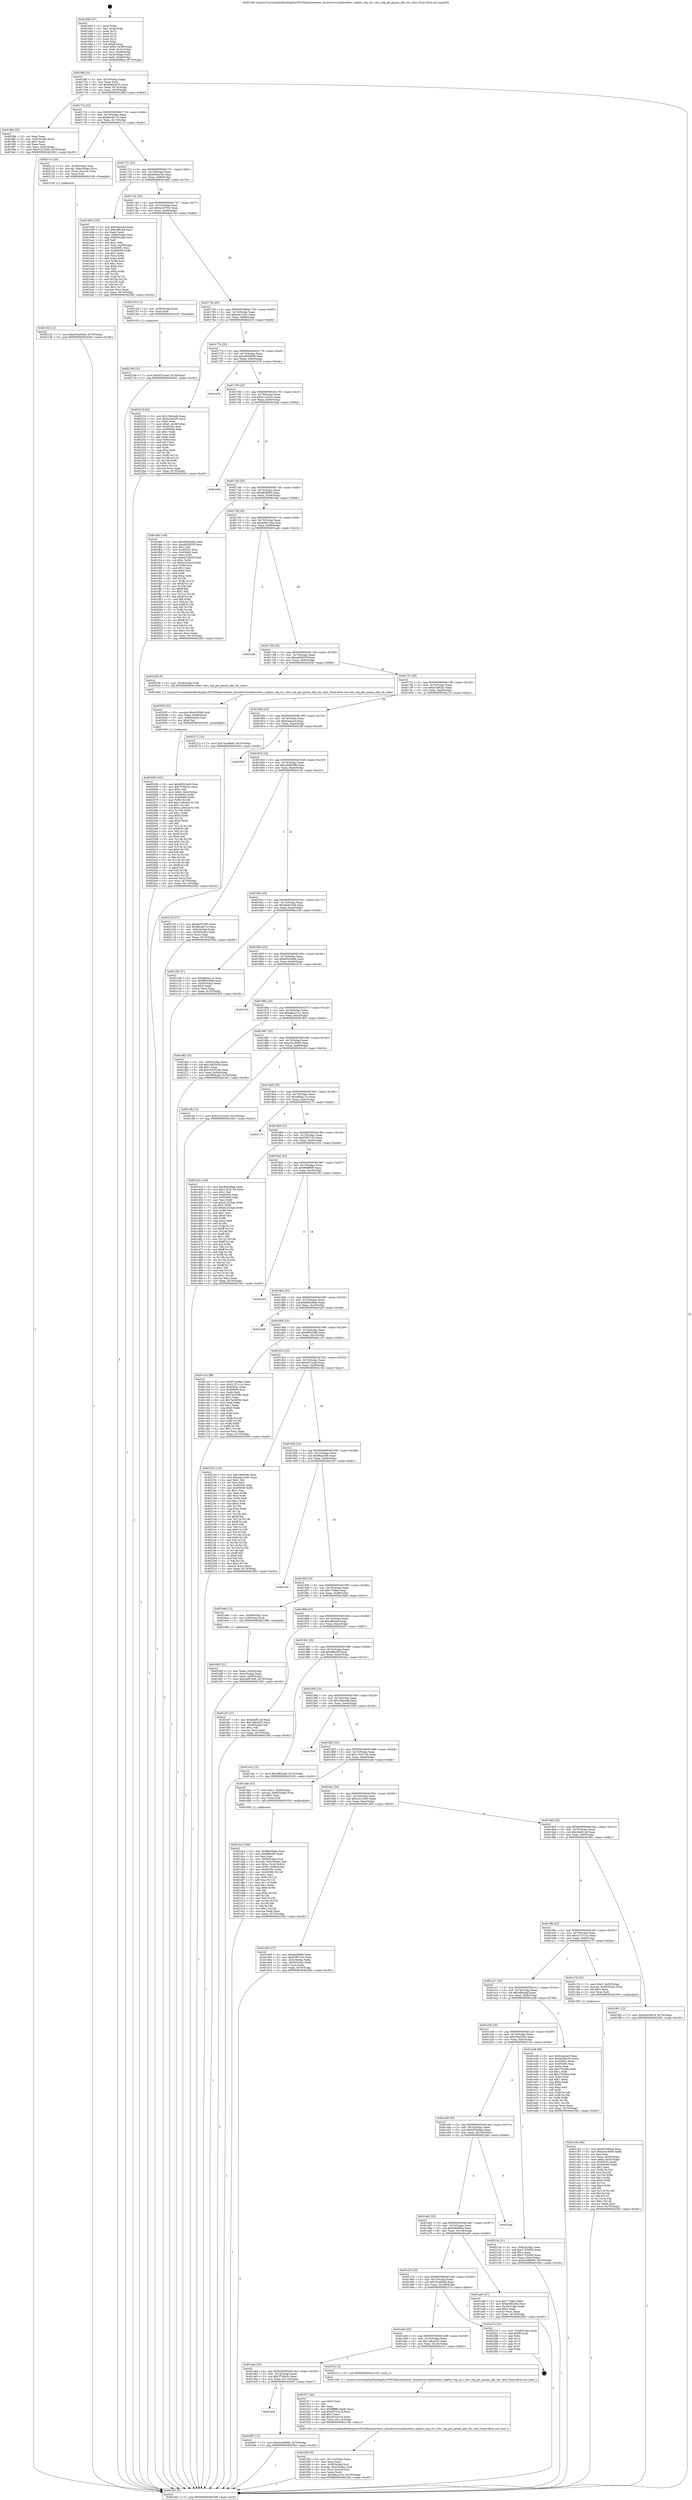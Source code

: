 digraph "0x4016d0" {
  label = "0x4016d0 (/mnt/c/Users/mathe/Desktop/tcc/POCII/binaries/extr_linuxdriversusbhostdwc_otgdwc_otg_cil.c_dwc_otg_get_param_ahb_thr_ratio_Final-ollvm.out::main(0))"
  labelloc = "t"
  node[shape=record]

  Entry [label="",width=0.3,height=0.3,shape=circle,fillcolor=black,style=filled]
  "0x4016ff" [label="{
     0x4016ff [23]\l
     | [instrs]\l
     &nbsp;&nbsp;0x4016ff \<+3\>: mov -0x70(%rbp),%eax\l
     &nbsp;&nbsp;0x401702 \<+2\>: mov %eax,%ecx\l
     &nbsp;&nbsp;0x401704 \<+6\>: sub $0x8ad43678,%ecx\l
     &nbsp;&nbsp;0x40170a \<+3\>: mov %eax,-0x74(%rbp)\l
     &nbsp;&nbsp;0x40170d \<+3\>: mov %ecx,-0x78(%rbp)\l
     &nbsp;&nbsp;0x401710 \<+6\>: je 0000000000401f8d \<main+0x8bd\>\l
  }"]
  "0x401f8d" [label="{
     0x401f8d [25]\l
     | [instrs]\l
     &nbsp;&nbsp;0x401f8d \<+2\>: xor %eax,%eax\l
     &nbsp;&nbsp;0x401f8f \<+3\>: mov -0x5c(%rbp),%ecx\l
     &nbsp;&nbsp;0x401f92 \<+3\>: sub $0x1,%eax\l
     &nbsp;&nbsp;0x401f95 \<+2\>: sub %eax,%ecx\l
     &nbsp;&nbsp;0x401f97 \<+3\>: mov %ecx,-0x5c(%rbp)\l
     &nbsp;&nbsp;0x401f9a \<+7\>: movl $0x2c223205,-0x70(%rbp)\l
     &nbsp;&nbsp;0x401fa1 \<+5\>: jmp 0000000000402362 \<main+0xc92\>\l
  }"]
  "0x401716" [label="{
     0x401716 [22]\l
     | [instrs]\l
     &nbsp;&nbsp;0x401716 \<+5\>: jmp 000000000040171b \<main+0x4b\>\l
     &nbsp;&nbsp;0x40171b \<+3\>: mov -0x74(%rbp),%eax\l
     &nbsp;&nbsp;0x40171e \<+5\>: sub $0x8bcde71e,%eax\l
     &nbsp;&nbsp;0x401723 \<+3\>: mov %eax,-0x7c(%rbp)\l
     &nbsp;&nbsp;0x401726 \<+6\>: je 000000000040211e \<main+0xa4e\>\l
  }"]
  Exit [label="",width=0.3,height=0.3,shape=circle,fillcolor=black,style=filled,peripheries=2]
  "0x40211e" [label="{
     0x40211e [20]\l
     | [instrs]\l
     &nbsp;&nbsp;0x40211e \<+4\>: mov -0x58(%rbp),%rax\l
     &nbsp;&nbsp;0x402122 \<+4\>: movslq -0x6c(%rbp),%rcx\l
     &nbsp;&nbsp;0x402126 \<+4\>: mov (%rax,%rcx,8),%rax\l
     &nbsp;&nbsp;0x40212a \<+3\>: mov %rax,%rdi\l
     &nbsp;&nbsp;0x40212d \<+5\>: call 0000000000401030 \<free@plt\>\l
     | [calls]\l
     &nbsp;&nbsp;0x401030 \{1\} (unknown)\l
  }"]
  "0x40172c" [label="{
     0x40172c [22]\l
     | [instrs]\l
     &nbsp;&nbsp;0x40172c \<+5\>: jmp 0000000000401731 \<main+0x61\>\l
     &nbsp;&nbsp;0x401731 \<+3\>: mov -0x74(%rbp),%eax\l
     &nbsp;&nbsp;0x401734 \<+5\>: sub $0x943bec5e,%eax\l
     &nbsp;&nbsp;0x401739 \<+3\>: mov %eax,-0x80(%rbp)\l
     &nbsp;&nbsp;0x40173c \<+6\>: je 0000000000401e90 \<main+0x7c0\>\l
  }"]
  "0x402169" [label="{
     0x402169 [12]\l
     | [instrs]\l
     &nbsp;&nbsp;0x402169 \<+7\>: movl $0xfc57aca0,-0x70(%rbp)\l
     &nbsp;&nbsp;0x402170 \<+5\>: jmp 0000000000402362 \<main+0xc92\>\l
  }"]
  "0x401e90" [label="{
     0x401e90 [103]\l
     | [instrs]\l
     &nbsp;&nbsp;0x401e90 \<+5\>: mov $0xbcaecacf,%eax\l
     &nbsp;&nbsp;0x401e95 \<+5\>: mov $0xcfbb3a9,%ecx\l
     &nbsp;&nbsp;0x401e9a \<+2\>: xor %edx,%edx\l
     &nbsp;&nbsp;0x401e9c \<+3\>: mov -0x64(%rbp),%esi\l
     &nbsp;&nbsp;0x401e9f \<+3\>: cmp -0x60(%rbp),%esi\l
     &nbsp;&nbsp;0x401ea2 \<+4\>: setl %dil\l
     &nbsp;&nbsp;0x401ea6 \<+4\>: and $0x1,%dil\l
     &nbsp;&nbsp;0x401eaa \<+4\>: mov %dil,-0x29(%rbp)\l
     &nbsp;&nbsp;0x401eae \<+7\>: mov 0x40505c,%esi\l
     &nbsp;&nbsp;0x401eb5 \<+8\>: mov 0x405060,%r8d\l
     &nbsp;&nbsp;0x401ebd \<+3\>: sub $0x1,%edx\l
     &nbsp;&nbsp;0x401ec0 \<+3\>: mov %esi,%r9d\l
     &nbsp;&nbsp;0x401ec3 \<+3\>: add %edx,%r9d\l
     &nbsp;&nbsp;0x401ec6 \<+4\>: imul %r9d,%esi\l
     &nbsp;&nbsp;0x401eca \<+3\>: and $0x1,%esi\l
     &nbsp;&nbsp;0x401ecd \<+3\>: cmp $0x0,%esi\l
     &nbsp;&nbsp;0x401ed0 \<+4\>: sete %dil\l
     &nbsp;&nbsp;0x401ed4 \<+4\>: cmp $0xa,%r8d\l
     &nbsp;&nbsp;0x401ed8 \<+4\>: setl %r10b\l
     &nbsp;&nbsp;0x401edc \<+3\>: mov %dil,%r11b\l
     &nbsp;&nbsp;0x401edf \<+3\>: and %r10b,%r11b\l
     &nbsp;&nbsp;0x401ee2 \<+3\>: xor %r10b,%dil\l
     &nbsp;&nbsp;0x401ee5 \<+3\>: or %dil,%r11b\l
     &nbsp;&nbsp;0x401ee8 \<+4\>: test $0x1,%r11b\l
     &nbsp;&nbsp;0x401eec \<+3\>: cmovne %ecx,%eax\l
     &nbsp;&nbsp;0x401eef \<+3\>: mov %eax,-0x70(%rbp)\l
     &nbsp;&nbsp;0x401ef2 \<+5\>: jmp 0000000000402362 \<main+0xc92\>\l
  }"]
  "0x401742" [label="{
     0x401742 [25]\l
     | [instrs]\l
     &nbsp;&nbsp;0x401742 \<+5\>: jmp 0000000000401747 \<main+0x77\>\l
     &nbsp;&nbsp;0x401747 \<+3\>: mov -0x74(%rbp),%eax\l
     &nbsp;&nbsp;0x40174a \<+5\>: sub $0x9a187f35,%eax\l
     &nbsp;&nbsp;0x40174f \<+6\>: mov %eax,-0x84(%rbp)\l
     &nbsp;&nbsp;0x401755 \<+6\>: je 000000000040215d \<main+0xa8d\>\l
  }"]
  "0x402132" [label="{
     0x402132 [12]\l
     | [instrs]\l
     &nbsp;&nbsp;0x402132 \<+7\>: movl $0x436a520a,-0x70(%rbp)\l
     &nbsp;&nbsp;0x402139 \<+5\>: jmp 0000000000402362 \<main+0xc92\>\l
  }"]
  "0x40215d" [label="{
     0x40215d [12]\l
     | [instrs]\l
     &nbsp;&nbsp;0x40215d \<+4\>: mov -0x58(%rbp),%rax\l
     &nbsp;&nbsp;0x402161 \<+3\>: mov %rax,%rdi\l
     &nbsp;&nbsp;0x402164 \<+5\>: call 0000000000401030 \<free@plt\>\l
     | [calls]\l
     &nbsp;&nbsp;0x401030 \{1\} (unknown)\l
  }"]
  "0x40175b" [label="{
     0x40175b [25]\l
     | [instrs]\l
     &nbsp;&nbsp;0x40175b \<+5\>: jmp 0000000000401760 \<main+0x90\>\l
     &nbsp;&nbsp;0x401760 \<+3\>: mov -0x74(%rbp),%eax\l
     &nbsp;&nbsp;0x401763 \<+5\>: sub $0xa4a13c01,%eax\l
     &nbsp;&nbsp;0x401768 \<+6\>: mov %eax,-0x88(%rbp)\l
     &nbsp;&nbsp;0x40176e \<+6\>: je 0000000000402218 \<main+0xb48\>\l
  }"]
  "0x401ac6" [label="{
     0x401ac6\l
  }", style=dashed]
  "0x402218" [label="{
     0x402218 [90]\l
     | [instrs]\l
     &nbsp;&nbsp;0x402218 \<+5\>: mov $0x10b0cefe,%eax\l
     &nbsp;&nbsp;0x40221d \<+5\>: mov $0xb10e62fc,%ecx\l
     &nbsp;&nbsp;0x402222 \<+2\>: xor %edx,%edx\l
     &nbsp;&nbsp;0x402224 \<+7\>: movl $0x0,-0x38(%rbp)\l
     &nbsp;&nbsp;0x40222b \<+7\>: mov 0x40505c,%esi\l
     &nbsp;&nbsp;0x402232 \<+7\>: mov 0x405060,%edi\l
     &nbsp;&nbsp;0x402239 \<+3\>: sub $0x1,%edx\l
     &nbsp;&nbsp;0x40223c \<+3\>: mov %esi,%r8d\l
     &nbsp;&nbsp;0x40223f \<+3\>: add %edx,%r8d\l
     &nbsp;&nbsp;0x402242 \<+4\>: imul %r8d,%esi\l
     &nbsp;&nbsp;0x402246 \<+3\>: and $0x1,%esi\l
     &nbsp;&nbsp;0x402249 \<+3\>: cmp $0x0,%esi\l
     &nbsp;&nbsp;0x40224c \<+4\>: sete %r9b\l
     &nbsp;&nbsp;0x402250 \<+3\>: cmp $0xa,%edi\l
     &nbsp;&nbsp;0x402253 \<+4\>: setl %r10b\l
     &nbsp;&nbsp;0x402257 \<+3\>: mov %r9b,%r11b\l
     &nbsp;&nbsp;0x40225a \<+3\>: and %r10b,%r11b\l
     &nbsp;&nbsp;0x40225d \<+3\>: xor %r10b,%r9b\l
     &nbsp;&nbsp;0x402260 \<+3\>: or %r9b,%r11b\l
     &nbsp;&nbsp;0x402263 \<+4\>: test $0x1,%r11b\l
     &nbsp;&nbsp;0x402267 \<+3\>: cmovne %ecx,%eax\l
     &nbsp;&nbsp;0x40226a \<+3\>: mov %eax,-0x70(%rbp)\l
     &nbsp;&nbsp;0x40226d \<+5\>: jmp 0000000000402362 \<main+0xc92\>\l
  }"]
  "0x401774" [label="{
     0x401774 [25]\l
     | [instrs]\l
     &nbsp;&nbsp;0x401774 \<+5\>: jmp 0000000000401779 \<main+0xa9\>\l
     &nbsp;&nbsp;0x401779 \<+3\>: mov -0x74(%rbp),%eax\l
     &nbsp;&nbsp;0x40177c \<+5\>: sub $0xa5500036,%eax\l
     &nbsp;&nbsp;0x401781 \<+6\>: mov %eax,-0x8c(%rbp)\l
     &nbsp;&nbsp;0x401787 \<+6\>: je 0000000000401b7b \<main+0x4ab\>\l
  }"]
  "0x4020f7" [label="{
     0x4020f7 [12]\l
     | [instrs]\l
     &nbsp;&nbsp;0x4020f7 \<+7\>: movl $0xcb3db998,-0x70(%rbp)\l
     &nbsp;&nbsp;0x4020fe \<+5\>: jmp 0000000000402362 \<main+0xc92\>\l
  }"]
  "0x401b7b" [label="{
     0x401b7b\l
  }", style=dashed]
  "0x40178d" [label="{
     0x40178d [25]\l
     | [instrs]\l
     &nbsp;&nbsp;0x40178d \<+5\>: jmp 0000000000401792 \<main+0xc2\>\l
     &nbsp;&nbsp;0x401792 \<+3\>: mov -0x74(%rbp),%eax\l
     &nbsp;&nbsp;0x401795 \<+5\>: sub $0xa7152c3c,%eax\l
     &nbsp;&nbsp;0x40179a \<+6\>: mov %eax,-0x90(%rbp)\l
     &nbsp;&nbsp;0x4017a0 \<+6\>: je 0000000000401bda \<main+0x50a\>\l
  }"]
  "0x402056" [label="{
     0x402056 [161]\l
     | [instrs]\l
     &nbsp;&nbsp;0x402056 \<+5\>: mov $0xd0505a06,%esi\l
     &nbsp;&nbsp;0x40205b \<+5\>: mov $0x7f768c0c,%ecx\l
     &nbsp;&nbsp;0x402060 \<+2\>: mov $0x1,%dl\l
     &nbsp;&nbsp;0x402062 \<+7\>: movl $0x0,-0x6c(%rbp)\l
     &nbsp;&nbsp;0x402069 \<+8\>: mov 0x40505c,%r8d\l
     &nbsp;&nbsp;0x402071 \<+8\>: mov 0x405060,%r9d\l
     &nbsp;&nbsp;0x402079 \<+3\>: mov %r8d,%r10d\l
     &nbsp;&nbsp;0x40207c \<+7\>: add $0xc129cbcb,%r10d\l
     &nbsp;&nbsp;0x402083 \<+4\>: sub $0x1,%r10d\l
     &nbsp;&nbsp;0x402087 \<+7\>: sub $0xc129cbcb,%r10d\l
     &nbsp;&nbsp;0x40208e \<+4\>: imul %r10d,%r8d\l
     &nbsp;&nbsp;0x402092 \<+4\>: and $0x1,%r8d\l
     &nbsp;&nbsp;0x402096 \<+4\>: cmp $0x0,%r8d\l
     &nbsp;&nbsp;0x40209a \<+4\>: sete %r11b\l
     &nbsp;&nbsp;0x40209e \<+4\>: cmp $0xa,%r9d\l
     &nbsp;&nbsp;0x4020a2 \<+3\>: setl %bl\l
     &nbsp;&nbsp;0x4020a5 \<+3\>: mov %r11b,%r14b\l
     &nbsp;&nbsp;0x4020a8 \<+4\>: xor $0xff,%r14b\l
     &nbsp;&nbsp;0x4020ac \<+3\>: mov %bl,%r15b\l
     &nbsp;&nbsp;0x4020af \<+4\>: xor $0xff,%r15b\l
     &nbsp;&nbsp;0x4020b3 \<+3\>: xor $0x0,%dl\l
     &nbsp;&nbsp;0x4020b6 \<+3\>: mov %r14b,%r12b\l
     &nbsp;&nbsp;0x4020b9 \<+4\>: and $0x0,%r12b\l
     &nbsp;&nbsp;0x4020bd \<+3\>: and %dl,%r11b\l
     &nbsp;&nbsp;0x4020c0 \<+3\>: mov %r15b,%r13b\l
     &nbsp;&nbsp;0x4020c3 \<+4\>: and $0x0,%r13b\l
     &nbsp;&nbsp;0x4020c7 \<+2\>: and %dl,%bl\l
     &nbsp;&nbsp;0x4020c9 \<+3\>: or %r11b,%r12b\l
     &nbsp;&nbsp;0x4020cc \<+3\>: or %bl,%r13b\l
     &nbsp;&nbsp;0x4020cf \<+3\>: xor %r13b,%r12b\l
     &nbsp;&nbsp;0x4020d2 \<+3\>: or %r15b,%r14b\l
     &nbsp;&nbsp;0x4020d5 \<+4\>: xor $0xff,%r14b\l
     &nbsp;&nbsp;0x4020d9 \<+3\>: or $0x0,%dl\l
     &nbsp;&nbsp;0x4020dc \<+3\>: and %dl,%r14b\l
     &nbsp;&nbsp;0x4020df \<+3\>: or %r14b,%r12b\l
     &nbsp;&nbsp;0x4020e2 \<+4\>: test $0x1,%r12b\l
     &nbsp;&nbsp;0x4020e6 \<+3\>: cmovne %ecx,%esi\l
     &nbsp;&nbsp;0x4020e9 \<+3\>: mov %esi,-0x70(%rbp)\l
     &nbsp;&nbsp;0x4020ec \<+6\>: mov %eax,-0x118(%rbp)\l
     &nbsp;&nbsp;0x4020f2 \<+5\>: jmp 0000000000402362 \<main+0xc92\>\l
  }"]
  "0x401bda" [label="{
     0x401bda\l
  }", style=dashed]
  "0x4017a6" [label="{
     0x4017a6 [25]\l
     | [instrs]\l
     &nbsp;&nbsp;0x4017a6 \<+5\>: jmp 00000000004017ab \<main+0xdb\>\l
     &nbsp;&nbsp;0x4017ab \<+3\>: mov -0x74(%rbp),%eax\l
     &nbsp;&nbsp;0x4017ae \<+5\>: sub $0xa82fbf83,%eax\l
     &nbsp;&nbsp;0x4017b3 \<+6\>: mov %eax,-0x94(%rbp)\l
     &nbsp;&nbsp;0x4017b9 \<+6\>: je 0000000000401fa6 \<main+0x8d6\>\l
  }"]
  "0x40203f" [label="{
     0x40203f [23]\l
     | [instrs]\l
     &nbsp;&nbsp;0x40203f \<+10\>: movabs $0x4030b6,%rdi\l
     &nbsp;&nbsp;0x402049 \<+3\>: mov %eax,-0x68(%rbp)\l
     &nbsp;&nbsp;0x40204c \<+3\>: mov -0x68(%rbp),%esi\l
     &nbsp;&nbsp;0x40204f \<+2\>: mov $0x0,%al\l
     &nbsp;&nbsp;0x402051 \<+5\>: call 0000000000401040 \<printf@plt\>\l
     | [calls]\l
     &nbsp;&nbsp;0x401040 \{1\} (unknown)\l
  }"]
  "0x401fa6" [label="{
     0x401fa6 [144]\l
     | [instrs]\l
     &nbsp;&nbsp;0x401fa6 \<+5\>: mov $0xd0505a06,%eax\l
     &nbsp;&nbsp;0x401fab \<+5\>: mov $0xad92825f,%ecx\l
     &nbsp;&nbsp;0x401fb0 \<+2\>: mov $0x1,%dl\l
     &nbsp;&nbsp;0x401fb2 \<+7\>: mov 0x40505c,%esi\l
     &nbsp;&nbsp;0x401fb9 \<+7\>: mov 0x405060,%edi\l
     &nbsp;&nbsp;0x401fc0 \<+3\>: mov %esi,%r8d\l
     &nbsp;&nbsp;0x401fc3 \<+7\>: add $0xb2318c0f,%r8d\l
     &nbsp;&nbsp;0x401fca \<+4\>: sub $0x1,%r8d\l
     &nbsp;&nbsp;0x401fce \<+7\>: sub $0xb2318c0f,%r8d\l
     &nbsp;&nbsp;0x401fd5 \<+4\>: imul %r8d,%esi\l
     &nbsp;&nbsp;0x401fd9 \<+3\>: and $0x1,%esi\l
     &nbsp;&nbsp;0x401fdc \<+3\>: cmp $0x0,%esi\l
     &nbsp;&nbsp;0x401fdf \<+4\>: sete %r9b\l
     &nbsp;&nbsp;0x401fe3 \<+3\>: cmp $0xa,%edi\l
     &nbsp;&nbsp;0x401fe6 \<+4\>: setl %r10b\l
     &nbsp;&nbsp;0x401fea \<+3\>: mov %r9b,%r11b\l
     &nbsp;&nbsp;0x401fed \<+4\>: xor $0xff,%r11b\l
     &nbsp;&nbsp;0x401ff1 \<+3\>: mov %r10b,%bl\l
     &nbsp;&nbsp;0x401ff4 \<+3\>: xor $0xff,%bl\l
     &nbsp;&nbsp;0x401ff7 \<+3\>: xor $0x1,%dl\l
     &nbsp;&nbsp;0x401ffa \<+3\>: mov %r11b,%r14b\l
     &nbsp;&nbsp;0x401ffd \<+4\>: and $0xff,%r14b\l
     &nbsp;&nbsp;0x402001 \<+3\>: and %dl,%r9b\l
     &nbsp;&nbsp;0x402004 \<+3\>: mov %bl,%r15b\l
     &nbsp;&nbsp;0x402007 \<+4\>: and $0xff,%r15b\l
     &nbsp;&nbsp;0x40200b \<+3\>: and %dl,%r10b\l
     &nbsp;&nbsp;0x40200e \<+3\>: or %r9b,%r14b\l
     &nbsp;&nbsp;0x402011 \<+3\>: or %r10b,%r15b\l
     &nbsp;&nbsp;0x402014 \<+3\>: xor %r15b,%r14b\l
     &nbsp;&nbsp;0x402017 \<+3\>: or %bl,%r11b\l
     &nbsp;&nbsp;0x40201a \<+4\>: xor $0xff,%r11b\l
     &nbsp;&nbsp;0x40201e \<+3\>: or $0x1,%dl\l
     &nbsp;&nbsp;0x402021 \<+3\>: and %dl,%r11b\l
     &nbsp;&nbsp;0x402024 \<+3\>: or %r11b,%r14b\l
     &nbsp;&nbsp;0x402027 \<+4\>: test $0x1,%r14b\l
     &nbsp;&nbsp;0x40202b \<+3\>: cmovne %ecx,%eax\l
     &nbsp;&nbsp;0x40202e \<+3\>: mov %eax,-0x70(%rbp)\l
     &nbsp;&nbsp;0x402031 \<+5\>: jmp 0000000000402362 \<main+0xc92\>\l
  }"]
  "0x4017bf" [label="{
     0x4017bf [25]\l
     | [instrs]\l
     &nbsp;&nbsp;0x4017bf \<+5\>: jmp 00000000004017c4 \<main+0xf4\>\l
     &nbsp;&nbsp;0x4017c4 \<+3\>: mov -0x74(%rbp),%eax\l
     &nbsp;&nbsp;0x4017c7 \<+5\>: sub $0xab9d1a9a,%eax\l
     &nbsp;&nbsp;0x4017cc \<+6\>: mov %eax,-0x98(%rbp)\l
     &nbsp;&nbsp;0x4017d2 \<+6\>: je 0000000000401aeb \<main+0x41b\>\l
  }"]
  "0x401f3f" [label="{
     0x401f3f [35]\l
     | [instrs]\l
     &nbsp;&nbsp;0x401f3f \<+6\>: mov -0x114(%rbp),%ecx\l
     &nbsp;&nbsp;0x401f45 \<+3\>: imul %eax,%ecx\l
     &nbsp;&nbsp;0x401f48 \<+4\>: mov -0x58(%rbp),%rsi\l
     &nbsp;&nbsp;0x401f4c \<+4\>: movslq -0x5c(%rbp),%rdi\l
     &nbsp;&nbsp;0x401f50 \<+4\>: mov (%rsi,%rdi,8),%rsi\l
     &nbsp;&nbsp;0x401f54 \<+2\>: mov %ecx,(%rsi)\l
     &nbsp;&nbsp;0x401f56 \<+7\>: movl $0xdba1a7a1,-0x70(%rbp)\l
     &nbsp;&nbsp;0x401f5d \<+5\>: jmp 0000000000402362 \<main+0xc92\>\l
  }"]
  "0x401aeb" [label="{
     0x401aeb\l
  }", style=dashed]
  "0x4017d8" [label="{
     0x4017d8 [25]\l
     | [instrs]\l
     &nbsp;&nbsp;0x4017d8 \<+5\>: jmp 00000000004017dd \<main+0x10d\>\l
     &nbsp;&nbsp;0x4017dd \<+3\>: mov -0x74(%rbp),%eax\l
     &nbsp;&nbsp;0x4017e0 \<+5\>: sub $0xad92825f,%eax\l
     &nbsp;&nbsp;0x4017e5 \<+6\>: mov %eax,-0x9c(%rbp)\l
     &nbsp;&nbsp;0x4017eb \<+6\>: je 0000000000402036 \<main+0x966\>\l
  }"]
  "0x401f17" [label="{
     0x401f17 [40]\l
     | [instrs]\l
     &nbsp;&nbsp;0x401f17 \<+5\>: mov $0x2,%ecx\l
     &nbsp;&nbsp;0x401f1c \<+1\>: cltd\l
     &nbsp;&nbsp;0x401f1d \<+2\>: idiv %ecx\l
     &nbsp;&nbsp;0x401f1f \<+6\>: imul $0xfffffffe,%edx,%ecx\l
     &nbsp;&nbsp;0x401f25 \<+6\>: sub $0xc8741e18,%ecx\l
     &nbsp;&nbsp;0x401f2b \<+3\>: add $0x1,%ecx\l
     &nbsp;&nbsp;0x401f2e \<+6\>: add $0xc8741e18,%ecx\l
     &nbsp;&nbsp;0x401f34 \<+6\>: mov %ecx,-0x114(%rbp)\l
     &nbsp;&nbsp;0x401f3a \<+5\>: call 0000000000401160 \<next_i\>\l
     | [calls]\l
     &nbsp;&nbsp;0x401160 \{1\} (/mnt/c/Users/mathe/Desktop/tcc/POCII/binaries/extr_linuxdriversusbhostdwc_otgdwc_otg_cil.c_dwc_otg_get_param_ahb_thr_ratio_Final-ollvm.out::next_i)\l
  }"]
  "0x402036" [label="{
     0x402036 [9]\l
     | [instrs]\l
     &nbsp;&nbsp;0x402036 \<+4\>: mov -0x58(%rbp),%rdi\l
     &nbsp;&nbsp;0x40203a \<+5\>: call 00000000004016b0 \<dwc_otg_get_param_ahb_thr_ratio\>\l
     | [calls]\l
     &nbsp;&nbsp;0x4016b0 \{1\} (/mnt/c/Users/mathe/Desktop/tcc/POCII/binaries/extr_linuxdriversusbhostdwc_otgdwc_otg_cil.c_dwc_otg_get_param_ahb_thr_ratio_Final-ollvm.out::dwc_otg_get_param_ahb_thr_ratio)\l
  }"]
  "0x4017f1" [label="{
     0x4017f1 [25]\l
     | [instrs]\l
     &nbsp;&nbsp;0x4017f1 \<+5\>: jmp 00000000004017f6 \<main+0x126\>\l
     &nbsp;&nbsp;0x4017f6 \<+3\>: mov -0x74(%rbp),%eax\l
     &nbsp;&nbsp;0x4017f9 \<+5\>: sub $0xb10e62fc,%eax\l
     &nbsp;&nbsp;0x4017fe \<+6\>: mov %eax,-0xa0(%rbp)\l
     &nbsp;&nbsp;0x401804 \<+6\>: je 0000000000402272 \<main+0xba2\>\l
  }"]
  "0x401aad" [label="{
     0x401aad [25]\l
     | [instrs]\l
     &nbsp;&nbsp;0x401aad \<+5\>: jmp 0000000000401ab2 \<main+0x3e2\>\l
     &nbsp;&nbsp;0x401ab2 \<+3\>: mov -0x74(%rbp),%eax\l
     &nbsp;&nbsp;0x401ab5 \<+5\>: sub $0x7f768c0c,%eax\l
     &nbsp;&nbsp;0x401aba \<+6\>: mov %eax,-0x110(%rbp)\l
     &nbsp;&nbsp;0x401ac0 \<+6\>: je 00000000004020f7 \<main+0xa27\>\l
  }"]
  "0x402272" [label="{
     0x402272 [12]\l
     | [instrs]\l
     &nbsp;&nbsp;0x402272 \<+7\>: movl $0x70c46600,-0x70(%rbp)\l
     &nbsp;&nbsp;0x402279 \<+5\>: jmp 0000000000402362 \<main+0xc92\>\l
  }"]
  "0x40180a" [label="{
     0x40180a [25]\l
     | [instrs]\l
     &nbsp;&nbsp;0x40180a \<+5\>: jmp 000000000040180f \<main+0x13f\>\l
     &nbsp;&nbsp;0x40180f \<+3\>: mov -0x74(%rbp),%eax\l
     &nbsp;&nbsp;0x401812 \<+5\>: sub $0xbcaecacf,%eax\l
     &nbsp;&nbsp;0x401817 \<+6\>: mov %eax,-0xa4(%rbp)\l
     &nbsp;&nbsp;0x40181d \<+6\>: je 000000000040230f \<main+0xc3f\>\l
  }"]
  "0x401f12" [label="{
     0x401f12 [5]\l
     | [instrs]\l
     &nbsp;&nbsp;0x401f12 \<+5\>: call 0000000000401160 \<next_i\>\l
     | [calls]\l
     &nbsp;&nbsp;0x401160 \{1\} (/mnt/c/Users/mathe/Desktop/tcc/POCII/binaries/extr_linuxdriversusbhostdwc_otgdwc_otg_cil.c_dwc_otg_get_param_ahb_thr_ratio_Final-ollvm.out::next_i)\l
  }"]
  "0x40230f" [label="{
     0x40230f\l
  }", style=dashed]
  "0x401823" [label="{
     0x401823 [25]\l
     | [instrs]\l
     &nbsp;&nbsp;0x401823 \<+5\>: jmp 0000000000401828 \<main+0x158\>\l
     &nbsp;&nbsp;0x401828 \<+3\>: mov -0x74(%rbp),%eax\l
     &nbsp;&nbsp;0x40182b \<+5\>: sub $0xcb3db998,%eax\l
     &nbsp;&nbsp;0x401830 \<+6\>: mov %eax,-0xa8(%rbp)\l
     &nbsp;&nbsp;0x401836 \<+6\>: je 0000000000402103 \<main+0xa33\>\l
  }"]
  "0x401a94" [label="{
     0x401a94 [25]\l
     | [instrs]\l
     &nbsp;&nbsp;0x401a94 \<+5\>: jmp 0000000000401a99 \<main+0x3c9\>\l
     &nbsp;&nbsp;0x401a99 \<+3\>: mov -0x74(%rbp),%eax\l
     &nbsp;&nbsp;0x401a9c \<+5\>: sub $0x7a8ca432,%eax\l
     &nbsp;&nbsp;0x401aa1 \<+6\>: mov %eax,-0x10c(%rbp)\l
     &nbsp;&nbsp;0x401aa7 \<+6\>: je 0000000000401f12 \<main+0x842\>\l
  }"]
  "0x402103" [label="{
     0x402103 [27]\l
     | [instrs]\l
     &nbsp;&nbsp;0x402103 \<+5\>: mov $0x9a187f35,%eax\l
     &nbsp;&nbsp;0x402108 \<+5\>: mov $0x8bcde71e,%ecx\l
     &nbsp;&nbsp;0x40210d \<+3\>: mov -0x6c(%rbp),%edx\l
     &nbsp;&nbsp;0x402110 \<+3\>: cmp -0x50(%rbp),%edx\l
     &nbsp;&nbsp;0x402113 \<+3\>: cmovl %ecx,%eax\l
     &nbsp;&nbsp;0x402116 \<+3\>: mov %eax,-0x70(%rbp)\l
     &nbsp;&nbsp;0x402119 \<+5\>: jmp 0000000000402362 \<main+0xc92\>\l
  }"]
  "0x40183c" [label="{
     0x40183c [25]\l
     | [instrs]\l
     &nbsp;&nbsp;0x40183c \<+5\>: jmp 0000000000401841 \<main+0x171\>\l
     &nbsp;&nbsp;0x401841 \<+3\>: mov -0x74(%rbp),%eax\l
     &nbsp;&nbsp;0x401844 \<+5\>: sub $0xcbb87e28,%eax\l
     &nbsp;&nbsp;0x401849 \<+6\>: mov %eax,-0xac(%rbp)\l
     &nbsp;&nbsp;0x40184f \<+6\>: je 0000000000401c08 \<main+0x538\>\l
  }"]
  "0x40227e" [label="{
     0x40227e [21]\l
     | [instrs]\l
     &nbsp;&nbsp;0x40227e \<+3\>: mov -0x38(%rbp),%eax\l
     &nbsp;&nbsp;0x402281 \<+7\>: add $0xf8,%rsp\l
     &nbsp;&nbsp;0x402288 \<+1\>: pop %rbx\l
     &nbsp;&nbsp;0x402289 \<+2\>: pop %r12\l
     &nbsp;&nbsp;0x40228b \<+2\>: pop %r13\l
     &nbsp;&nbsp;0x40228d \<+2\>: pop %r14\l
     &nbsp;&nbsp;0x40228f \<+2\>: pop %r15\l
     &nbsp;&nbsp;0x402291 \<+1\>: pop %rbp\l
     &nbsp;&nbsp;0x402292 \<+1\>: ret\l
  }"]
  "0x401c08" [label="{
     0x401c08 [27]\l
     | [instrs]\l
     &nbsp;&nbsp;0x401c08 \<+5\>: mov $0xe85aa11e,%eax\l
     &nbsp;&nbsp;0x401c0d \<+5\>: mov $0xf9952588,%ecx\l
     &nbsp;&nbsp;0x401c12 \<+3\>: mov -0x30(%rbp),%edx\l
     &nbsp;&nbsp;0x401c15 \<+3\>: cmp $0x0,%edx\l
     &nbsp;&nbsp;0x401c18 \<+3\>: cmove %ecx,%eax\l
     &nbsp;&nbsp;0x401c1b \<+3\>: mov %eax,-0x70(%rbp)\l
     &nbsp;&nbsp;0x401c1e \<+5\>: jmp 0000000000402362 \<main+0xc92\>\l
  }"]
  "0x401855" [label="{
     0x401855 [25]\l
     | [instrs]\l
     &nbsp;&nbsp;0x401855 \<+5\>: jmp 000000000040185a \<main+0x18a\>\l
     &nbsp;&nbsp;0x40185a \<+3\>: mov -0x74(%rbp),%eax\l
     &nbsp;&nbsp;0x40185d \<+5\>: sub $0xd0505a06,%eax\l
     &nbsp;&nbsp;0x401862 \<+6\>: mov %eax,-0xb0(%rbp)\l
     &nbsp;&nbsp;0x401868 \<+6\>: je 000000000040231b \<main+0xc4b\>\l
  }"]
  "0x401dc2" [label="{
     0x401dc2 [106]\l
     | [instrs]\l
     &nbsp;&nbsp;0x401dc2 \<+5\>: mov $0xf6d2d9ae,%ecx\l
     &nbsp;&nbsp;0x401dc7 \<+5\>: mov $0xf98a4f5,%edx\l
     &nbsp;&nbsp;0x401dcc \<+2\>: xor %esi,%esi\l
     &nbsp;&nbsp;0x401dce \<+4\>: mov -0x58(%rbp),%rdi\l
     &nbsp;&nbsp;0x401dd2 \<+4\>: movslq -0x5c(%rbp),%r8\l
     &nbsp;&nbsp;0x401dd6 \<+4\>: mov %rax,(%rdi,%r8,8)\l
     &nbsp;&nbsp;0x401dda \<+7\>: movl $0x0,-0x64(%rbp)\l
     &nbsp;&nbsp;0x401de1 \<+8\>: mov 0x40505c,%r9d\l
     &nbsp;&nbsp;0x401de9 \<+8\>: mov 0x405060,%r10d\l
     &nbsp;&nbsp;0x401df1 \<+3\>: sub $0x1,%esi\l
     &nbsp;&nbsp;0x401df4 \<+3\>: mov %r9d,%r11d\l
     &nbsp;&nbsp;0x401df7 \<+3\>: add %esi,%r11d\l
     &nbsp;&nbsp;0x401dfa \<+4\>: imul %r11d,%r9d\l
     &nbsp;&nbsp;0x401dfe \<+4\>: and $0x1,%r9d\l
     &nbsp;&nbsp;0x401e02 \<+4\>: cmp $0x0,%r9d\l
     &nbsp;&nbsp;0x401e06 \<+3\>: sete %bl\l
     &nbsp;&nbsp;0x401e09 \<+4\>: cmp $0xa,%r10d\l
     &nbsp;&nbsp;0x401e0d \<+4\>: setl %r14b\l
     &nbsp;&nbsp;0x401e11 \<+3\>: mov %bl,%r15b\l
     &nbsp;&nbsp;0x401e14 \<+3\>: and %r14b,%r15b\l
     &nbsp;&nbsp;0x401e17 \<+3\>: xor %r14b,%bl\l
     &nbsp;&nbsp;0x401e1a \<+3\>: or %bl,%r15b\l
     &nbsp;&nbsp;0x401e1d \<+4\>: test $0x1,%r15b\l
     &nbsp;&nbsp;0x401e21 \<+3\>: cmovne %edx,%ecx\l
     &nbsp;&nbsp;0x401e24 \<+3\>: mov %ecx,-0x70(%rbp)\l
     &nbsp;&nbsp;0x401e27 \<+5\>: jmp 0000000000402362 \<main+0xc92\>\l
  }"]
  "0x40231b" [label="{
     0x40231b\l
  }", style=dashed]
  "0x40186e" [label="{
     0x40186e [25]\l
     | [instrs]\l
     &nbsp;&nbsp;0x40186e \<+5\>: jmp 0000000000401873 \<main+0x1a3\>\l
     &nbsp;&nbsp;0x401873 \<+3\>: mov -0x74(%rbp),%eax\l
     &nbsp;&nbsp;0x401876 \<+5\>: sub $0xdba1a7a1,%eax\l
     &nbsp;&nbsp;0x40187b \<+6\>: mov %eax,-0xb4(%rbp)\l
     &nbsp;&nbsp;0x401881 \<+6\>: je 0000000000401f62 \<main+0x892\>\l
  }"]
  "0x401c92" [label="{
     0x401c92 [98]\l
     | [instrs]\l
     &nbsp;&nbsp;0x401c92 \<+5\>: mov $0x657b66ae,%ecx\l
     &nbsp;&nbsp;0x401c97 \<+5\>: mov $0xe2b18009,%edx\l
     &nbsp;&nbsp;0x401c9c \<+2\>: xor %esi,%esi\l
     &nbsp;&nbsp;0x401c9e \<+4\>: mov %rax,-0x58(%rbp)\l
     &nbsp;&nbsp;0x401ca2 \<+7\>: movl $0x0,-0x5c(%rbp)\l
     &nbsp;&nbsp;0x401ca9 \<+8\>: mov 0x40505c,%r8d\l
     &nbsp;&nbsp;0x401cb1 \<+8\>: mov 0x405060,%r9d\l
     &nbsp;&nbsp;0x401cb9 \<+3\>: sub $0x1,%esi\l
     &nbsp;&nbsp;0x401cbc \<+3\>: mov %r8d,%r10d\l
     &nbsp;&nbsp;0x401cbf \<+3\>: add %esi,%r10d\l
     &nbsp;&nbsp;0x401cc2 \<+4\>: imul %r10d,%r8d\l
     &nbsp;&nbsp;0x401cc6 \<+4\>: and $0x1,%r8d\l
     &nbsp;&nbsp;0x401cca \<+4\>: cmp $0x0,%r8d\l
     &nbsp;&nbsp;0x401cce \<+4\>: sete %r11b\l
     &nbsp;&nbsp;0x401cd2 \<+4\>: cmp $0xa,%r9d\l
     &nbsp;&nbsp;0x401cd6 \<+3\>: setl %bl\l
     &nbsp;&nbsp;0x401cd9 \<+3\>: mov %r11b,%r14b\l
     &nbsp;&nbsp;0x401cdc \<+3\>: and %bl,%r14b\l
     &nbsp;&nbsp;0x401cdf \<+3\>: xor %bl,%r11b\l
     &nbsp;&nbsp;0x401ce2 \<+3\>: or %r11b,%r14b\l
     &nbsp;&nbsp;0x401ce5 \<+4\>: test $0x1,%r14b\l
     &nbsp;&nbsp;0x401ce9 \<+3\>: cmovne %edx,%ecx\l
     &nbsp;&nbsp;0x401cec \<+3\>: mov %ecx,-0x70(%rbp)\l
     &nbsp;&nbsp;0x401cef \<+5\>: jmp 0000000000402362 \<main+0xc92\>\l
  }"]
  "0x401f62" [label="{
     0x401f62 [31]\l
     | [instrs]\l
     &nbsp;&nbsp;0x401f62 \<+3\>: mov -0x64(%rbp),%eax\l
     &nbsp;&nbsp;0x401f65 \<+5\>: sub $0x18435cd9,%eax\l
     &nbsp;&nbsp;0x401f6a \<+3\>: add $0x1,%eax\l
     &nbsp;&nbsp;0x401f6d \<+5\>: add $0x18435cd9,%eax\l
     &nbsp;&nbsp;0x401f72 \<+3\>: mov %eax,-0x64(%rbp)\l
     &nbsp;&nbsp;0x401f75 \<+7\>: movl $0x3f84caef,-0x70(%rbp)\l
     &nbsp;&nbsp;0x401f7c \<+5\>: jmp 0000000000402362 \<main+0xc92\>\l
  }"]
  "0x401887" [label="{
     0x401887 [25]\l
     | [instrs]\l
     &nbsp;&nbsp;0x401887 \<+5\>: jmp 000000000040188c \<main+0x1bc\>\l
     &nbsp;&nbsp;0x40188c \<+3\>: mov -0x74(%rbp),%eax\l
     &nbsp;&nbsp;0x40188f \<+5\>: sub $0xe2b18009,%eax\l
     &nbsp;&nbsp;0x401894 \<+6\>: mov %eax,-0xb8(%rbp)\l
     &nbsp;&nbsp;0x40189a \<+6\>: je 0000000000401cf4 \<main+0x624\>\l
  }"]
  "0x401bf3" [label="{
     0x401bf3 [21]\l
     | [instrs]\l
     &nbsp;&nbsp;0x401bf3 \<+3\>: mov %eax,-0x4c(%rbp)\l
     &nbsp;&nbsp;0x401bf6 \<+3\>: mov -0x4c(%rbp),%eax\l
     &nbsp;&nbsp;0x401bf9 \<+3\>: mov %eax,-0x30(%rbp)\l
     &nbsp;&nbsp;0x401bfc \<+7\>: movl $0xcbb87e28,-0x70(%rbp)\l
     &nbsp;&nbsp;0x401c03 \<+5\>: jmp 0000000000402362 \<main+0xc92\>\l
  }"]
  "0x401cf4" [label="{
     0x401cf4 [12]\l
     | [instrs]\l
     &nbsp;&nbsp;0x401cf4 \<+7\>: movl $0x2c223205,-0x70(%rbp)\l
     &nbsp;&nbsp;0x401cfb \<+5\>: jmp 0000000000402362 \<main+0xc92\>\l
  }"]
  "0x4018a0" [label="{
     0x4018a0 [25]\l
     | [instrs]\l
     &nbsp;&nbsp;0x4018a0 \<+5\>: jmp 00000000004018a5 \<main+0x1d5\>\l
     &nbsp;&nbsp;0x4018a5 \<+3\>: mov -0x74(%rbp),%eax\l
     &nbsp;&nbsp;0x4018a8 \<+5\>: sub $0xe85aa11e,%eax\l
     &nbsp;&nbsp;0x4018ad \<+6\>: mov %eax,-0xbc(%rbp)\l
     &nbsp;&nbsp;0x4018b3 \<+6\>: je 0000000000402175 \<main+0xaa5\>\l
  }"]
  "0x4016d0" [label="{
     0x4016d0 [47]\l
     | [instrs]\l
     &nbsp;&nbsp;0x4016d0 \<+1\>: push %rbp\l
     &nbsp;&nbsp;0x4016d1 \<+3\>: mov %rsp,%rbp\l
     &nbsp;&nbsp;0x4016d4 \<+2\>: push %r15\l
     &nbsp;&nbsp;0x4016d6 \<+2\>: push %r14\l
     &nbsp;&nbsp;0x4016d8 \<+2\>: push %r13\l
     &nbsp;&nbsp;0x4016da \<+2\>: push %r12\l
     &nbsp;&nbsp;0x4016dc \<+1\>: push %rbx\l
     &nbsp;&nbsp;0x4016dd \<+7\>: sub $0xf8,%rsp\l
     &nbsp;&nbsp;0x4016e4 \<+7\>: movl $0x0,-0x38(%rbp)\l
     &nbsp;&nbsp;0x4016eb \<+3\>: mov %edi,-0x3c(%rbp)\l
     &nbsp;&nbsp;0x4016ee \<+4\>: mov %rsi,-0x48(%rbp)\l
     &nbsp;&nbsp;0x4016f2 \<+3\>: mov -0x3c(%rbp),%edi\l
     &nbsp;&nbsp;0x4016f5 \<+3\>: mov %edi,-0x34(%rbp)\l
     &nbsp;&nbsp;0x4016f8 \<+7\>: movl $0x6a94fbba,-0x70(%rbp)\l
  }"]
  "0x402175" [label="{
     0x402175\l
  }", style=dashed]
  "0x4018b9" [label="{
     0x4018b9 [25]\l
     | [instrs]\l
     &nbsp;&nbsp;0x4018b9 \<+5\>: jmp 00000000004018be \<main+0x1ee\>\l
     &nbsp;&nbsp;0x4018be \<+3\>: mov -0x74(%rbp),%eax\l
     &nbsp;&nbsp;0x4018c1 \<+5\>: sub $0xf190716c,%eax\l
     &nbsp;&nbsp;0x4018c6 \<+6\>: mov %eax,-0xc0(%rbp)\l
     &nbsp;&nbsp;0x4018cc \<+6\>: je 0000000000401d1b \<main+0x64b\>\l
  }"]
  "0x402362" [label="{
     0x402362 [5]\l
     | [instrs]\l
     &nbsp;&nbsp;0x402362 \<+5\>: jmp 00000000004016ff \<main+0x2f\>\l
  }"]
  "0x401d1b" [label="{
     0x401d1b [144]\l
     | [instrs]\l
     &nbsp;&nbsp;0x401d1b \<+5\>: mov $0xf6d2d9ae,%eax\l
     &nbsp;&nbsp;0x401d20 \<+5\>: mov $0x1191b734,%ecx\l
     &nbsp;&nbsp;0x401d25 \<+2\>: mov $0x1,%dl\l
     &nbsp;&nbsp;0x401d27 \<+7\>: mov 0x40505c,%esi\l
     &nbsp;&nbsp;0x401d2e \<+7\>: mov 0x405060,%edi\l
     &nbsp;&nbsp;0x401d35 \<+3\>: mov %esi,%r8d\l
     &nbsp;&nbsp;0x401d38 \<+7\>: sub $0xd22324ae,%r8d\l
     &nbsp;&nbsp;0x401d3f \<+4\>: sub $0x1,%r8d\l
     &nbsp;&nbsp;0x401d43 \<+7\>: add $0xd22324ae,%r8d\l
     &nbsp;&nbsp;0x401d4a \<+4\>: imul %r8d,%esi\l
     &nbsp;&nbsp;0x401d4e \<+3\>: and $0x1,%esi\l
     &nbsp;&nbsp;0x401d51 \<+3\>: cmp $0x0,%esi\l
     &nbsp;&nbsp;0x401d54 \<+4\>: sete %r9b\l
     &nbsp;&nbsp;0x401d58 \<+3\>: cmp $0xa,%edi\l
     &nbsp;&nbsp;0x401d5b \<+4\>: setl %r10b\l
     &nbsp;&nbsp;0x401d5f \<+3\>: mov %r9b,%r11b\l
     &nbsp;&nbsp;0x401d62 \<+4\>: xor $0xff,%r11b\l
     &nbsp;&nbsp;0x401d66 \<+3\>: mov %r10b,%bl\l
     &nbsp;&nbsp;0x401d69 \<+3\>: xor $0xff,%bl\l
     &nbsp;&nbsp;0x401d6c \<+3\>: xor $0x1,%dl\l
     &nbsp;&nbsp;0x401d6f \<+3\>: mov %r11b,%r14b\l
     &nbsp;&nbsp;0x401d72 \<+4\>: and $0xff,%r14b\l
     &nbsp;&nbsp;0x401d76 \<+3\>: and %dl,%r9b\l
     &nbsp;&nbsp;0x401d79 \<+3\>: mov %bl,%r15b\l
     &nbsp;&nbsp;0x401d7c \<+4\>: and $0xff,%r15b\l
     &nbsp;&nbsp;0x401d80 \<+3\>: and %dl,%r10b\l
     &nbsp;&nbsp;0x401d83 \<+3\>: or %r9b,%r14b\l
     &nbsp;&nbsp;0x401d86 \<+3\>: or %r10b,%r15b\l
     &nbsp;&nbsp;0x401d89 \<+3\>: xor %r15b,%r14b\l
     &nbsp;&nbsp;0x401d8c \<+3\>: or %bl,%r11b\l
     &nbsp;&nbsp;0x401d8f \<+4\>: xor $0xff,%r11b\l
     &nbsp;&nbsp;0x401d93 \<+3\>: or $0x1,%dl\l
     &nbsp;&nbsp;0x401d96 \<+3\>: and %dl,%r11b\l
     &nbsp;&nbsp;0x401d99 \<+3\>: or %r11b,%r14b\l
     &nbsp;&nbsp;0x401d9c \<+4\>: test $0x1,%r14b\l
     &nbsp;&nbsp;0x401da0 \<+3\>: cmovne %ecx,%eax\l
     &nbsp;&nbsp;0x401da3 \<+3\>: mov %eax,-0x70(%rbp)\l
     &nbsp;&nbsp;0x401da6 \<+5\>: jmp 0000000000402362 \<main+0xc92\>\l
  }"]
  "0x4018d2" [label="{
     0x4018d2 [25]\l
     | [instrs]\l
     &nbsp;&nbsp;0x4018d2 \<+5\>: jmp 00000000004018d7 \<main+0x207\>\l
     &nbsp;&nbsp;0x4018d7 \<+3\>: mov -0x74(%rbp),%eax\l
     &nbsp;&nbsp;0x4018da \<+5\>: sub $0xf688ff98,%eax\l
     &nbsp;&nbsp;0x4018df \<+6\>: mov %eax,-0xc4(%rbp)\l
     &nbsp;&nbsp;0x4018e5 \<+6\>: je 0000000000402293 \<main+0xbc3\>\l
  }"]
  "0x401a7b" [label="{
     0x401a7b [25]\l
     | [instrs]\l
     &nbsp;&nbsp;0x401a7b \<+5\>: jmp 0000000000401a80 \<main+0x3b0\>\l
     &nbsp;&nbsp;0x401a80 \<+3\>: mov -0x74(%rbp),%eax\l
     &nbsp;&nbsp;0x401a83 \<+5\>: sub $0x70c46600,%eax\l
     &nbsp;&nbsp;0x401a88 \<+6\>: mov %eax,-0x108(%rbp)\l
     &nbsp;&nbsp;0x401a8e \<+6\>: je 000000000040227e \<main+0xbae\>\l
  }"]
  "0x402293" [label="{
     0x402293\l
  }", style=dashed]
  "0x4018eb" [label="{
     0x4018eb [25]\l
     | [instrs]\l
     &nbsp;&nbsp;0x4018eb \<+5\>: jmp 00000000004018f0 \<main+0x220\>\l
     &nbsp;&nbsp;0x4018f0 \<+3\>: mov -0x74(%rbp),%eax\l
     &nbsp;&nbsp;0x4018f3 \<+5\>: sub $0xf6d2d9ae,%eax\l
     &nbsp;&nbsp;0x4018f8 \<+6\>: mov %eax,-0xc8(%rbp)\l
     &nbsp;&nbsp;0x4018fe \<+6\>: je 00000000004022d9 \<main+0xc09\>\l
  }"]
  "0x401ad0" [label="{
     0x401ad0 [27]\l
     | [instrs]\l
     &nbsp;&nbsp;0x401ad0 \<+5\>: mov $0x7738be,%eax\l
     &nbsp;&nbsp;0x401ad5 \<+5\>: mov $0xab9d1a9a,%ecx\l
     &nbsp;&nbsp;0x401ada \<+3\>: mov -0x34(%rbp),%edx\l
     &nbsp;&nbsp;0x401add \<+3\>: cmp $0x2,%edx\l
     &nbsp;&nbsp;0x401ae0 \<+3\>: cmovne %ecx,%eax\l
     &nbsp;&nbsp;0x401ae3 \<+3\>: mov %eax,-0x70(%rbp)\l
     &nbsp;&nbsp;0x401ae6 \<+5\>: jmp 0000000000402362 \<main+0xc92\>\l
  }"]
  "0x4022d9" [label="{
     0x4022d9\l
  }", style=dashed]
  "0x401904" [label="{
     0x401904 [25]\l
     | [instrs]\l
     &nbsp;&nbsp;0x401904 \<+5\>: jmp 0000000000401909 \<main+0x239\>\l
     &nbsp;&nbsp;0x401909 \<+3\>: mov -0x74(%rbp),%eax\l
     &nbsp;&nbsp;0x40190c \<+5\>: sub $0xf9952588,%eax\l
     &nbsp;&nbsp;0x401911 \<+6\>: mov %eax,-0xcc(%rbp)\l
     &nbsp;&nbsp;0x401917 \<+6\>: je 0000000000401c23 \<main+0x553\>\l
  }"]
  "0x401a62" [label="{
     0x401a62 [25]\l
     | [instrs]\l
     &nbsp;&nbsp;0x401a62 \<+5\>: jmp 0000000000401a67 \<main+0x397\>\l
     &nbsp;&nbsp;0x401a67 \<+3\>: mov -0x74(%rbp),%eax\l
     &nbsp;&nbsp;0x401a6a \<+5\>: sub $0x6a94fbba,%eax\l
     &nbsp;&nbsp;0x401a6f \<+6\>: mov %eax,-0x104(%rbp)\l
     &nbsp;&nbsp;0x401a75 \<+6\>: je 0000000000401ad0 \<main+0x400\>\l
  }"]
  "0x401c23" [label="{
     0x401c23 [88]\l
     | [instrs]\l
     &nbsp;&nbsp;0x401c23 \<+5\>: mov $0x657b66ae,%eax\l
     &nbsp;&nbsp;0x401c28 \<+5\>: mov $0x3137c11e,%ecx\l
     &nbsp;&nbsp;0x401c2d \<+7\>: mov 0x40505c,%edx\l
     &nbsp;&nbsp;0x401c34 \<+7\>: mov 0x405060,%esi\l
     &nbsp;&nbsp;0x401c3b \<+2\>: mov %edx,%edi\l
     &nbsp;&nbsp;0x401c3d \<+6\>: add $0x7a4305fc,%edi\l
     &nbsp;&nbsp;0x401c43 \<+3\>: sub $0x1,%edi\l
     &nbsp;&nbsp;0x401c46 \<+6\>: sub $0x7a4305fc,%edi\l
     &nbsp;&nbsp;0x401c4c \<+3\>: imul %edi,%edx\l
     &nbsp;&nbsp;0x401c4f \<+3\>: and $0x1,%edx\l
     &nbsp;&nbsp;0x401c52 \<+3\>: cmp $0x0,%edx\l
     &nbsp;&nbsp;0x401c55 \<+4\>: sete %r8b\l
     &nbsp;&nbsp;0x401c59 \<+3\>: cmp $0xa,%esi\l
     &nbsp;&nbsp;0x401c5c \<+4\>: setl %r9b\l
     &nbsp;&nbsp;0x401c60 \<+3\>: mov %r8b,%r10b\l
     &nbsp;&nbsp;0x401c63 \<+3\>: and %r9b,%r10b\l
     &nbsp;&nbsp;0x401c66 \<+3\>: xor %r9b,%r8b\l
     &nbsp;&nbsp;0x401c69 \<+3\>: or %r8b,%r10b\l
     &nbsp;&nbsp;0x401c6c \<+4\>: test $0x1,%r10b\l
     &nbsp;&nbsp;0x401c70 \<+3\>: cmovne %ecx,%eax\l
     &nbsp;&nbsp;0x401c73 \<+3\>: mov %eax,-0x70(%rbp)\l
     &nbsp;&nbsp;0x401c76 \<+5\>: jmp 0000000000402362 \<main+0xc92\>\l
  }"]
  "0x40191d" [label="{
     0x40191d [25]\l
     | [instrs]\l
     &nbsp;&nbsp;0x40191d \<+5\>: jmp 0000000000401922 \<main+0x252\>\l
     &nbsp;&nbsp;0x401922 \<+3\>: mov -0x74(%rbp),%eax\l
     &nbsp;&nbsp;0x401925 \<+5\>: sub $0xfc57aca0,%eax\l
     &nbsp;&nbsp;0x40192a \<+6\>: mov %eax,-0xd0(%rbp)\l
     &nbsp;&nbsp;0x401930 \<+6\>: je 0000000000402192 \<main+0xac2\>\l
  }"]
  "0x4022ab" [label="{
     0x4022ab\l
  }", style=dashed]
  "0x402192" [label="{
     0x402192 [134]\l
     | [instrs]\l
     &nbsp;&nbsp;0x402192 \<+5\>: mov $0x10b0cefe,%eax\l
     &nbsp;&nbsp;0x402197 \<+5\>: mov $0xa4a13c01,%ecx\l
     &nbsp;&nbsp;0x40219c \<+2\>: mov $0x1,%dl\l
     &nbsp;&nbsp;0x40219e \<+2\>: xor %esi,%esi\l
     &nbsp;&nbsp;0x4021a0 \<+7\>: mov 0x40505c,%edi\l
     &nbsp;&nbsp;0x4021a7 \<+8\>: mov 0x405060,%r8d\l
     &nbsp;&nbsp;0x4021af \<+3\>: sub $0x1,%esi\l
     &nbsp;&nbsp;0x4021b2 \<+3\>: mov %edi,%r9d\l
     &nbsp;&nbsp;0x4021b5 \<+3\>: add %esi,%r9d\l
     &nbsp;&nbsp;0x4021b8 \<+4\>: imul %r9d,%edi\l
     &nbsp;&nbsp;0x4021bc \<+3\>: and $0x1,%edi\l
     &nbsp;&nbsp;0x4021bf \<+3\>: cmp $0x0,%edi\l
     &nbsp;&nbsp;0x4021c2 \<+4\>: sete %r10b\l
     &nbsp;&nbsp;0x4021c6 \<+4\>: cmp $0xa,%r8d\l
     &nbsp;&nbsp;0x4021ca \<+4\>: setl %r11b\l
     &nbsp;&nbsp;0x4021ce \<+3\>: mov %r10b,%bl\l
     &nbsp;&nbsp;0x4021d1 \<+3\>: xor $0xff,%bl\l
     &nbsp;&nbsp;0x4021d4 \<+3\>: mov %r11b,%r14b\l
     &nbsp;&nbsp;0x4021d7 \<+4\>: xor $0xff,%r14b\l
     &nbsp;&nbsp;0x4021db \<+3\>: xor $0x0,%dl\l
     &nbsp;&nbsp;0x4021de \<+3\>: mov %bl,%r15b\l
     &nbsp;&nbsp;0x4021e1 \<+4\>: and $0x0,%r15b\l
     &nbsp;&nbsp;0x4021e5 \<+3\>: and %dl,%r10b\l
     &nbsp;&nbsp;0x4021e8 \<+3\>: mov %r14b,%r12b\l
     &nbsp;&nbsp;0x4021eb \<+4\>: and $0x0,%r12b\l
     &nbsp;&nbsp;0x4021ef \<+3\>: and %dl,%r11b\l
     &nbsp;&nbsp;0x4021f2 \<+3\>: or %r10b,%r15b\l
     &nbsp;&nbsp;0x4021f5 \<+3\>: or %r11b,%r12b\l
     &nbsp;&nbsp;0x4021f8 \<+3\>: xor %r12b,%r15b\l
     &nbsp;&nbsp;0x4021fb \<+3\>: or %r14b,%bl\l
     &nbsp;&nbsp;0x4021fe \<+3\>: xor $0xff,%bl\l
     &nbsp;&nbsp;0x402201 \<+3\>: or $0x0,%dl\l
     &nbsp;&nbsp;0x402204 \<+2\>: and %dl,%bl\l
     &nbsp;&nbsp;0x402206 \<+3\>: or %bl,%r15b\l
     &nbsp;&nbsp;0x402209 \<+4\>: test $0x1,%r15b\l
     &nbsp;&nbsp;0x40220d \<+3\>: cmovne %ecx,%eax\l
     &nbsp;&nbsp;0x402210 \<+3\>: mov %eax,-0x70(%rbp)\l
     &nbsp;&nbsp;0x402213 \<+5\>: jmp 0000000000402362 \<main+0xc92\>\l
  }"]
  "0x401936" [label="{
     0x401936 [25]\l
     | [instrs]\l
     &nbsp;&nbsp;0x401936 \<+5\>: jmp 000000000040193b \<main+0x26b\>\l
     &nbsp;&nbsp;0x40193b \<+3\>: mov -0x74(%rbp),%eax\l
     &nbsp;&nbsp;0x40193e \<+5\>: sub $0xff4ae309,%eax\l
     &nbsp;&nbsp;0x401943 \<+6\>: mov %eax,-0xd4(%rbp)\l
     &nbsp;&nbsp;0x401949 \<+6\>: je 0000000000402181 \<main+0xab1\>\l
  }"]
  "0x401a49" [label="{
     0x401a49 [25]\l
     | [instrs]\l
     &nbsp;&nbsp;0x401a49 \<+5\>: jmp 0000000000401a4e \<main+0x37e\>\l
     &nbsp;&nbsp;0x401a4e \<+3\>: mov -0x74(%rbp),%eax\l
     &nbsp;&nbsp;0x401a51 \<+5\>: sub $0x657b66ae,%eax\l
     &nbsp;&nbsp;0x401a56 \<+6\>: mov %eax,-0x100(%rbp)\l
     &nbsp;&nbsp;0x401a5c \<+6\>: je 00000000004022ab \<main+0xbdb\>\l
  }"]
  "0x402181" [label="{
     0x402181\l
  }", style=dashed]
  "0x40194f" [label="{
     0x40194f [25]\l
     | [instrs]\l
     &nbsp;&nbsp;0x40194f \<+5\>: jmp 0000000000401954 \<main+0x284\>\l
     &nbsp;&nbsp;0x401954 \<+3\>: mov -0x74(%rbp),%eax\l
     &nbsp;&nbsp;0x401957 \<+5\>: sub $0x7738be,%eax\l
     &nbsp;&nbsp;0x40195c \<+6\>: mov %eax,-0xd8(%rbp)\l
     &nbsp;&nbsp;0x401962 \<+6\>: je 0000000000401be6 \<main+0x516\>\l
  }"]
  "0x40213e" [label="{
     0x40213e [31]\l
     | [instrs]\l
     &nbsp;&nbsp;0x40213e \<+3\>: mov -0x6c(%rbp),%eax\l
     &nbsp;&nbsp;0x402141 \<+5\>: add $0x573f3d56,%eax\l
     &nbsp;&nbsp;0x402146 \<+3\>: add $0x1,%eax\l
     &nbsp;&nbsp;0x402149 \<+5\>: sub $0x573f3d56,%eax\l
     &nbsp;&nbsp;0x40214e \<+3\>: mov %eax,-0x6c(%rbp)\l
     &nbsp;&nbsp;0x402151 \<+7\>: movl $0xcb3db998,-0x70(%rbp)\l
     &nbsp;&nbsp;0x402158 \<+5\>: jmp 0000000000402362 \<main+0xc92\>\l
  }"]
  "0x401be6" [label="{
     0x401be6 [13]\l
     | [instrs]\l
     &nbsp;&nbsp;0x401be6 \<+4\>: mov -0x48(%rbp),%rax\l
     &nbsp;&nbsp;0x401bea \<+4\>: mov 0x8(%rax),%rdi\l
     &nbsp;&nbsp;0x401bee \<+5\>: call 0000000000401060 \<atoi@plt\>\l
     | [calls]\l
     &nbsp;&nbsp;0x401060 \{1\} (unknown)\l
  }"]
  "0x401968" [label="{
     0x401968 [25]\l
     | [instrs]\l
     &nbsp;&nbsp;0x401968 \<+5\>: jmp 000000000040196d \<main+0x29d\>\l
     &nbsp;&nbsp;0x40196d \<+3\>: mov -0x74(%rbp),%eax\l
     &nbsp;&nbsp;0x401970 \<+5\>: sub $0xcfbb3a9,%eax\l
     &nbsp;&nbsp;0x401975 \<+6\>: mov %eax,-0xdc(%rbp)\l
     &nbsp;&nbsp;0x40197b \<+6\>: je 0000000000401ef7 \<main+0x827\>\l
  }"]
  "0x401a30" [label="{
     0x401a30 [25]\l
     | [instrs]\l
     &nbsp;&nbsp;0x401a30 \<+5\>: jmp 0000000000401a35 \<main+0x365\>\l
     &nbsp;&nbsp;0x401a35 \<+3\>: mov -0x74(%rbp),%eax\l
     &nbsp;&nbsp;0x401a38 \<+5\>: sub $0x436a520a,%eax\l
     &nbsp;&nbsp;0x401a3d \<+6\>: mov %eax,-0xfc(%rbp)\l
     &nbsp;&nbsp;0x401a43 \<+6\>: je 000000000040213e \<main+0xa6e\>\l
  }"]
  "0x401ef7" [label="{
     0x401ef7 [27]\l
     | [instrs]\l
     &nbsp;&nbsp;0x401ef7 \<+5\>: mov $0x2de821ef,%eax\l
     &nbsp;&nbsp;0x401efc \<+5\>: mov $0x7a8ca432,%ecx\l
     &nbsp;&nbsp;0x401f01 \<+3\>: mov -0x29(%rbp),%dl\l
     &nbsp;&nbsp;0x401f04 \<+3\>: test $0x1,%dl\l
     &nbsp;&nbsp;0x401f07 \<+3\>: cmovne %ecx,%eax\l
     &nbsp;&nbsp;0x401f0a \<+3\>: mov %eax,-0x70(%rbp)\l
     &nbsp;&nbsp;0x401f0d \<+5\>: jmp 0000000000402362 \<main+0xc92\>\l
  }"]
  "0x401981" [label="{
     0x401981 [25]\l
     | [instrs]\l
     &nbsp;&nbsp;0x401981 \<+5\>: jmp 0000000000401986 \<main+0x2b6\>\l
     &nbsp;&nbsp;0x401986 \<+3\>: mov -0x74(%rbp),%eax\l
     &nbsp;&nbsp;0x401989 \<+5\>: sub $0xf98a4f5,%eax\l
     &nbsp;&nbsp;0x40198e \<+6\>: mov %eax,-0xe0(%rbp)\l
     &nbsp;&nbsp;0x401994 \<+6\>: je 0000000000401e2c \<main+0x75c\>\l
  }"]
  "0x401e38" [label="{
     0x401e38 [88]\l
     | [instrs]\l
     &nbsp;&nbsp;0x401e38 \<+5\>: mov $0xbcaecacf,%eax\l
     &nbsp;&nbsp;0x401e3d \<+5\>: mov $0x943bec5e,%ecx\l
     &nbsp;&nbsp;0x401e42 \<+7\>: mov 0x40505c,%edx\l
     &nbsp;&nbsp;0x401e49 \<+7\>: mov 0x405060,%esi\l
     &nbsp;&nbsp;0x401e50 \<+2\>: mov %edx,%edi\l
     &nbsp;&nbsp;0x401e52 \<+6\>: add $0xc75c99a,%edi\l
     &nbsp;&nbsp;0x401e58 \<+3\>: sub $0x1,%edi\l
     &nbsp;&nbsp;0x401e5b \<+6\>: sub $0xc75c99a,%edi\l
     &nbsp;&nbsp;0x401e61 \<+3\>: imul %edi,%edx\l
     &nbsp;&nbsp;0x401e64 \<+3\>: and $0x1,%edx\l
     &nbsp;&nbsp;0x401e67 \<+3\>: cmp $0x0,%edx\l
     &nbsp;&nbsp;0x401e6a \<+4\>: sete %r8b\l
     &nbsp;&nbsp;0x401e6e \<+3\>: cmp $0xa,%esi\l
     &nbsp;&nbsp;0x401e71 \<+4\>: setl %r9b\l
     &nbsp;&nbsp;0x401e75 \<+3\>: mov %r8b,%r10b\l
     &nbsp;&nbsp;0x401e78 \<+3\>: and %r9b,%r10b\l
     &nbsp;&nbsp;0x401e7b \<+3\>: xor %r9b,%r8b\l
     &nbsp;&nbsp;0x401e7e \<+3\>: or %r8b,%r10b\l
     &nbsp;&nbsp;0x401e81 \<+4\>: test $0x1,%r10b\l
     &nbsp;&nbsp;0x401e85 \<+3\>: cmovne %ecx,%eax\l
     &nbsp;&nbsp;0x401e88 \<+3\>: mov %eax,-0x70(%rbp)\l
     &nbsp;&nbsp;0x401e8b \<+5\>: jmp 0000000000402362 \<main+0xc92\>\l
  }"]
  "0x401e2c" [label="{
     0x401e2c [12]\l
     | [instrs]\l
     &nbsp;&nbsp;0x401e2c \<+7\>: movl $0x3f84caef,-0x70(%rbp)\l
     &nbsp;&nbsp;0x401e33 \<+5\>: jmp 0000000000402362 \<main+0xc92\>\l
  }"]
  "0x40199a" [label="{
     0x40199a [25]\l
     | [instrs]\l
     &nbsp;&nbsp;0x40199a \<+5\>: jmp 000000000040199f \<main+0x2cf\>\l
     &nbsp;&nbsp;0x40199f \<+3\>: mov -0x74(%rbp),%eax\l
     &nbsp;&nbsp;0x4019a2 \<+5\>: sub $0x10b0cefe,%eax\l
     &nbsp;&nbsp;0x4019a7 \<+6\>: mov %eax,-0xe4(%rbp)\l
     &nbsp;&nbsp;0x4019ad \<+6\>: je 0000000000402354 \<main+0xc84\>\l
  }"]
  "0x401a17" [label="{
     0x401a17 [25]\l
     | [instrs]\l
     &nbsp;&nbsp;0x401a17 \<+5\>: jmp 0000000000401a1c \<main+0x34c\>\l
     &nbsp;&nbsp;0x401a1c \<+3\>: mov -0x74(%rbp),%eax\l
     &nbsp;&nbsp;0x401a1f \<+5\>: sub $0x3f84caef,%eax\l
     &nbsp;&nbsp;0x401a24 \<+6\>: mov %eax,-0xf8(%rbp)\l
     &nbsp;&nbsp;0x401a2a \<+6\>: je 0000000000401e38 \<main+0x768\>\l
  }"]
  "0x402354" [label="{
     0x402354\l
  }", style=dashed]
  "0x4019b3" [label="{
     0x4019b3 [25]\l
     | [instrs]\l
     &nbsp;&nbsp;0x4019b3 \<+5\>: jmp 00000000004019b8 \<main+0x2e8\>\l
     &nbsp;&nbsp;0x4019b8 \<+3\>: mov -0x74(%rbp),%eax\l
     &nbsp;&nbsp;0x4019bb \<+5\>: sub $0x1191b734,%eax\l
     &nbsp;&nbsp;0x4019c0 \<+6\>: mov %eax,-0xe8(%rbp)\l
     &nbsp;&nbsp;0x4019c6 \<+6\>: je 0000000000401dab \<main+0x6db\>\l
  }"]
  "0x401c7b" [label="{
     0x401c7b [23]\l
     | [instrs]\l
     &nbsp;&nbsp;0x401c7b \<+7\>: movl $0x1,-0x50(%rbp)\l
     &nbsp;&nbsp;0x401c82 \<+4\>: movslq -0x50(%rbp),%rax\l
     &nbsp;&nbsp;0x401c86 \<+4\>: shl $0x3,%rax\l
     &nbsp;&nbsp;0x401c8a \<+3\>: mov %rax,%rdi\l
     &nbsp;&nbsp;0x401c8d \<+5\>: call 0000000000401050 \<malloc@plt\>\l
     | [calls]\l
     &nbsp;&nbsp;0x401050 \{1\} (unknown)\l
  }"]
  "0x401dab" [label="{
     0x401dab [23]\l
     | [instrs]\l
     &nbsp;&nbsp;0x401dab \<+7\>: movl $0x1,-0x60(%rbp)\l
     &nbsp;&nbsp;0x401db2 \<+4\>: movslq -0x60(%rbp),%rax\l
     &nbsp;&nbsp;0x401db6 \<+4\>: shl $0x2,%rax\l
     &nbsp;&nbsp;0x401dba \<+3\>: mov %rax,%rdi\l
     &nbsp;&nbsp;0x401dbd \<+5\>: call 0000000000401050 \<malloc@plt\>\l
     | [calls]\l
     &nbsp;&nbsp;0x401050 \{1\} (unknown)\l
  }"]
  "0x4019cc" [label="{
     0x4019cc [25]\l
     | [instrs]\l
     &nbsp;&nbsp;0x4019cc \<+5\>: jmp 00000000004019d1 \<main+0x301\>\l
     &nbsp;&nbsp;0x4019d1 \<+3\>: mov -0x74(%rbp),%eax\l
     &nbsp;&nbsp;0x4019d4 \<+5\>: sub $0x2c223205,%eax\l
     &nbsp;&nbsp;0x4019d9 \<+6\>: mov %eax,-0xec(%rbp)\l
     &nbsp;&nbsp;0x4019df \<+6\>: je 0000000000401d00 \<main+0x630\>\l
  }"]
  "0x4019fe" [label="{
     0x4019fe [25]\l
     | [instrs]\l
     &nbsp;&nbsp;0x4019fe \<+5\>: jmp 0000000000401a03 \<main+0x333\>\l
     &nbsp;&nbsp;0x401a03 \<+3\>: mov -0x74(%rbp),%eax\l
     &nbsp;&nbsp;0x401a06 \<+5\>: sub $0x3137c11e,%eax\l
     &nbsp;&nbsp;0x401a0b \<+6\>: mov %eax,-0xf4(%rbp)\l
     &nbsp;&nbsp;0x401a11 \<+6\>: je 0000000000401c7b \<main+0x5ab\>\l
  }"]
  "0x401d00" [label="{
     0x401d00 [27]\l
     | [instrs]\l
     &nbsp;&nbsp;0x401d00 \<+5\>: mov $0xa82fbf83,%eax\l
     &nbsp;&nbsp;0x401d05 \<+5\>: mov $0xf190716c,%ecx\l
     &nbsp;&nbsp;0x401d0a \<+3\>: mov -0x5c(%rbp),%edx\l
     &nbsp;&nbsp;0x401d0d \<+3\>: cmp -0x50(%rbp),%edx\l
     &nbsp;&nbsp;0x401d10 \<+3\>: cmovl %ecx,%eax\l
     &nbsp;&nbsp;0x401d13 \<+3\>: mov %eax,-0x70(%rbp)\l
     &nbsp;&nbsp;0x401d16 \<+5\>: jmp 0000000000402362 \<main+0xc92\>\l
  }"]
  "0x4019e5" [label="{
     0x4019e5 [25]\l
     | [instrs]\l
     &nbsp;&nbsp;0x4019e5 \<+5\>: jmp 00000000004019ea \<main+0x31a\>\l
     &nbsp;&nbsp;0x4019ea \<+3\>: mov -0x74(%rbp),%eax\l
     &nbsp;&nbsp;0x4019ed \<+5\>: sub $0x2de821ef,%eax\l
     &nbsp;&nbsp;0x4019f2 \<+6\>: mov %eax,-0xf0(%rbp)\l
     &nbsp;&nbsp;0x4019f8 \<+6\>: je 0000000000401f81 \<main+0x8b1\>\l
  }"]
  "0x401f81" [label="{
     0x401f81 [12]\l
     | [instrs]\l
     &nbsp;&nbsp;0x401f81 \<+7\>: movl $0x8ad43678,-0x70(%rbp)\l
     &nbsp;&nbsp;0x401f88 \<+5\>: jmp 0000000000402362 \<main+0xc92\>\l
  }"]
  Entry -> "0x4016d0" [label=" 1"]
  "0x4016ff" -> "0x401f8d" [label=" 1"]
  "0x4016ff" -> "0x401716" [label=" 32"]
  "0x40227e" -> Exit [label=" 1"]
  "0x401716" -> "0x40211e" [label=" 1"]
  "0x401716" -> "0x40172c" [label=" 31"]
  "0x402272" -> "0x402362" [label=" 1"]
  "0x40172c" -> "0x401e90" [label=" 2"]
  "0x40172c" -> "0x401742" [label=" 29"]
  "0x402218" -> "0x402362" [label=" 1"]
  "0x401742" -> "0x40215d" [label=" 1"]
  "0x401742" -> "0x40175b" [label=" 28"]
  "0x402192" -> "0x402362" [label=" 1"]
  "0x40175b" -> "0x402218" [label=" 1"]
  "0x40175b" -> "0x401774" [label=" 27"]
  "0x402169" -> "0x402362" [label=" 1"]
  "0x401774" -> "0x401b7b" [label=" 0"]
  "0x401774" -> "0x40178d" [label=" 27"]
  "0x40215d" -> "0x402169" [label=" 1"]
  "0x40178d" -> "0x401bda" [label=" 0"]
  "0x40178d" -> "0x4017a6" [label=" 27"]
  "0x402132" -> "0x402362" [label=" 1"]
  "0x4017a6" -> "0x401fa6" [label=" 1"]
  "0x4017a6" -> "0x4017bf" [label=" 26"]
  "0x40211e" -> "0x402132" [label=" 1"]
  "0x4017bf" -> "0x401aeb" [label=" 0"]
  "0x4017bf" -> "0x4017d8" [label=" 26"]
  "0x402103" -> "0x402362" [label=" 2"]
  "0x4017d8" -> "0x402036" [label=" 1"]
  "0x4017d8" -> "0x4017f1" [label=" 25"]
  "0x4020f7" -> "0x402362" [label=" 1"]
  "0x4017f1" -> "0x402272" [label=" 1"]
  "0x4017f1" -> "0x40180a" [label=" 24"]
  "0x401aad" -> "0x401ac6" [label=" 0"]
  "0x40180a" -> "0x40230f" [label=" 0"]
  "0x40180a" -> "0x401823" [label=" 24"]
  "0x401aad" -> "0x4020f7" [label=" 1"]
  "0x401823" -> "0x402103" [label=" 2"]
  "0x401823" -> "0x40183c" [label=" 22"]
  "0x402056" -> "0x402362" [label=" 1"]
  "0x40183c" -> "0x401c08" [label=" 1"]
  "0x40183c" -> "0x401855" [label=" 21"]
  "0x40203f" -> "0x402056" [label=" 1"]
  "0x401855" -> "0x40231b" [label=" 0"]
  "0x401855" -> "0x40186e" [label=" 21"]
  "0x401fa6" -> "0x402362" [label=" 1"]
  "0x40186e" -> "0x401f62" [label=" 1"]
  "0x40186e" -> "0x401887" [label=" 20"]
  "0x401f8d" -> "0x402362" [label=" 1"]
  "0x401887" -> "0x401cf4" [label=" 1"]
  "0x401887" -> "0x4018a0" [label=" 19"]
  "0x401f81" -> "0x402362" [label=" 1"]
  "0x4018a0" -> "0x402175" [label=" 0"]
  "0x4018a0" -> "0x4018b9" [label=" 19"]
  "0x401f62" -> "0x402362" [label=" 1"]
  "0x4018b9" -> "0x401d1b" [label=" 1"]
  "0x4018b9" -> "0x4018d2" [label=" 18"]
  "0x401f3f" -> "0x402362" [label=" 1"]
  "0x4018d2" -> "0x402293" [label=" 0"]
  "0x4018d2" -> "0x4018eb" [label=" 18"]
  "0x401f17" -> "0x401f3f" [label=" 1"]
  "0x4018eb" -> "0x4022d9" [label=" 0"]
  "0x4018eb" -> "0x401904" [label=" 18"]
  "0x401f12" -> "0x401f17" [label=" 1"]
  "0x401904" -> "0x401c23" [label=" 1"]
  "0x401904" -> "0x40191d" [label=" 17"]
  "0x401a94" -> "0x401f12" [label=" 1"]
  "0x40191d" -> "0x402192" [label=" 1"]
  "0x40191d" -> "0x401936" [label=" 16"]
  "0x40213e" -> "0x402362" [label=" 1"]
  "0x401936" -> "0x402181" [label=" 0"]
  "0x401936" -> "0x40194f" [label=" 16"]
  "0x401a7b" -> "0x40227e" [label=" 1"]
  "0x40194f" -> "0x401be6" [label=" 1"]
  "0x40194f" -> "0x401968" [label=" 15"]
  "0x402036" -> "0x40203f" [label=" 1"]
  "0x401968" -> "0x401ef7" [label=" 2"]
  "0x401968" -> "0x401981" [label=" 13"]
  "0x401e90" -> "0x402362" [label=" 2"]
  "0x401981" -> "0x401e2c" [label=" 1"]
  "0x401981" -> "0x40199a" [label=" 12"]
  "0x401e38" -> "0x402362" [label=" 2"]
  "0x40199a" -> "0x402354" [label=" 0"]
  "0x40199a" -> "0x4019b3" [label=" 12"]
  "0x401dc2" -> "0x402362" [label=" 1"]
  "0x4019b3" -> "0x401dab" [label=" 1"]
  "0x4019b3" -> "0x4019cc" [label=" 11"]
  "0x401dab" -> "0x401dc2" [label=" 1"]
  "0x4019cc" -> "0x401d00" [label=" 2"]
  "0x4019cc" -> "0x4019e5" [label=" 9"]
  "0x401d00" -> "0x402362" [label=" 2"]
  "0x4019e5" -> "0x401f81" [label=" 1"]
  "0x4019e5" -> "0x4019fe" [label=" 8"]
  "0x401d1b" -> "0x402362" [label=" 1"]
  "0x4019fe" -> "0x401c7b" [label=" 1"]
  "0x4019fe" -> "0x401a17" [label=" 7"]
  "0x401e2c" -> "0x402362" [label=" 1"]
  "0x401a17" -> "0x401e38" [label=" 2"]
  "0x401a17" -> "0x401a30" [label=" 5"]
  "0x401ef7" -> "0x402362" [label=" 2"]
  "0x401a30" -> "0x40213e" [label=" 1"]
  "0x401a30" -> "0x401a49" [label=" 4"]
  "0x401a7b" -> "0x401a94" [label=" 2"]
  "0x401a49" -> "0x4022ab" [label=" 0"]
  "0x401a49" -> "0x401a62" [label=" 4"]
  "0x401a94" -> "0x401aad" [label=" 1"]
  "0x401a62" -> "0x401ad0" [label=" 1"]
  "0x401a62" -> "0x401a7b" [label=" 3"]
  "0x401ad0" -> "0x402362" [label=" 1"]
  "0x4016d0" -> "0x4016ff" [label=" 1"]
  "0x402362" -> "0x4016ff" [label=" 32"]
  "0x401be6" -> "0x401bf3" [label=" 1"]
  "0x401bf3" -> "0x402362" [label=" 1"]
  "0x401c08" -> "0x402362" [label=" 1"]
  "0x401c23" -> "0x402362" [label=" 1"]
  "0x401c7b" -> "0x401c92" [label=" 1"]
  "0x401c92" -> "0x402362" [label=" 1"]
  "0x401cf4" -> "0x402362" [label=" 1"]
}
